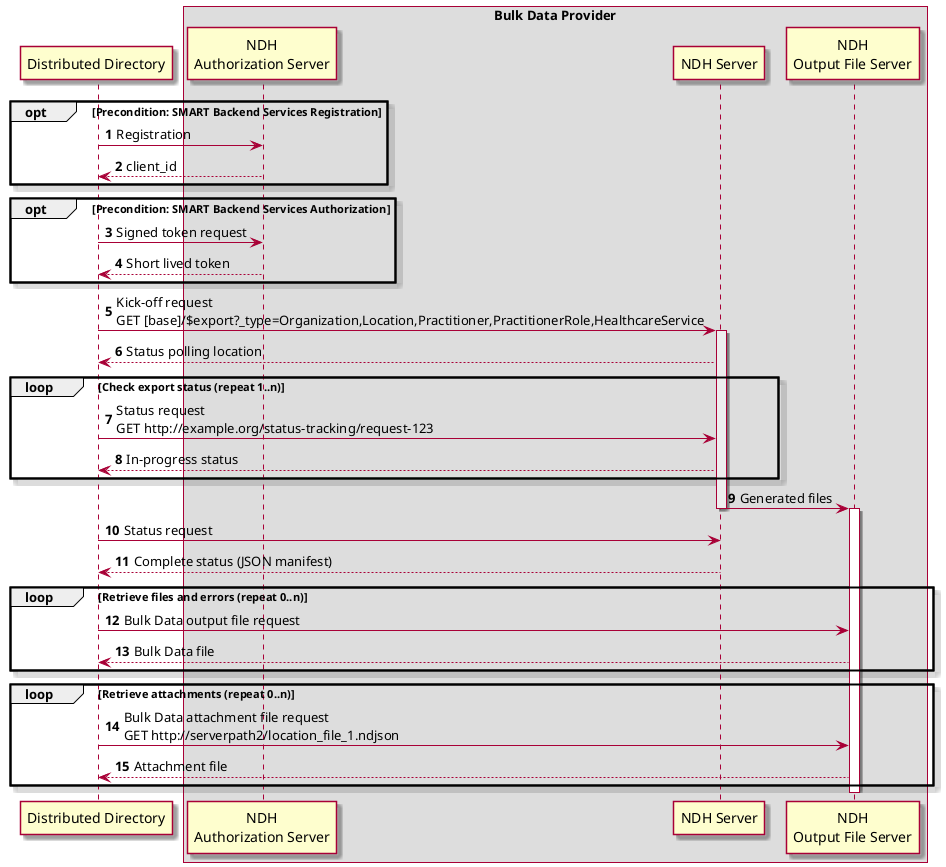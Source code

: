@startuml bulk data
skin rose
autonumber

participant APP as "Distributed Directory"
box Bulk Data Provider
participant "NDH\nAuthorization Server" as AUTH
participant "NDH Server" as FHIR
participant "NDH\nOutput File Server" as FILE
end box
opt  Precondition: SMART Backend Services Registration
    APP -> AUTH: Registration
   return client_id
end
opt  Precondition: SMART Backend Services Authorization
    APP -> AUTH: Signed token request
   return Short lived token
end
APP -> FHIR: Kick-off request\nGET [base]/$export?_type=Organization,Location,Practitioner,PractitionerRole,HealthcareService
activate FHIR #eee
FHIR --> APP: Status polling location
loop Check export status (repeat 1..n)
  APP -> FHIR: Status request\nGET http://example.org/status-tracking/request-123
  FHIR --> APP: In-progress status
end
FHIR -> FILE: Generated files
deactivate FHIR
activate FILE
APP -> FHIR: Status request
FHIR --> APP: Complete status (JSON manifest)
loop Retrieve files and errors (repeat 0..n)
  APP -> FILE: Bulk Data output file request
  FILE --> APP: Bulk Data file
end
loop Retrieve attachments (repeat 0..n)
  APP -> FILE: Bulk Data attachment file request\nGET http://serverpath2/location_file_1.ndjson
  FILE --> APP:  Attachment file
end
deactivate FILE #eee
@enduml